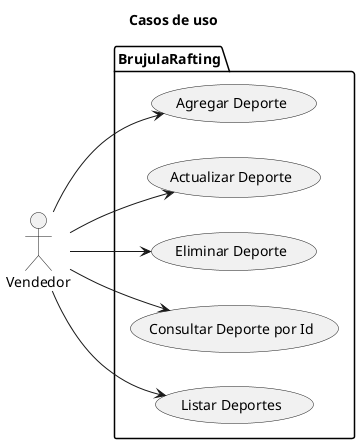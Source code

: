 @startuml
'https://plantuml.com/sequence-diagram

left to right direction
title "Casos de uso"
actor :Vendedor: as user
skinparam actorStyle awesome
package BrujulaRafting{
usecase "Agregar Deporte" as uc1
usecase "Actualizar Deporte" as uc2
usecase "Eliminar Deporte" as uc3
usecase "Consultar Deporte por Id" as uc4
usecase "Listar Deportes" as uc5

}

user --> uc1
user --> uc2
user --> uc3
user --> uc4
user --> uc5


@enduml